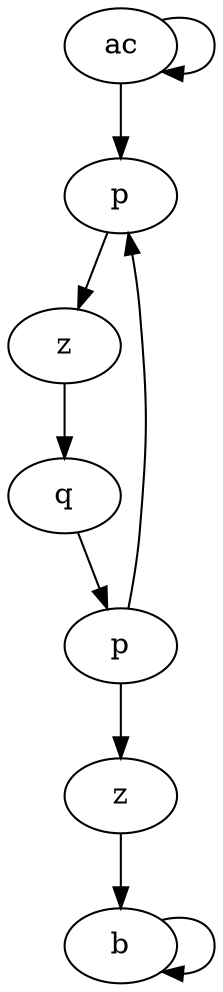 /* e.g. try this formula: ( ( Xa & F(z&XF(z&XFz)) ) & XX((q|(pUz))UGb) ) */
digraph G {
  0 [label="ac"];
  1 [label="p"];
  2 [label="z"];
  3 [label="q"];
  4 [label="p"];
  5 [label="z"];
  6 [label="b"];
  0 -> 0, 1;
  1 -> 2 -> 3 -> 4;
  4 -> 1, 5;
  5 -> 6;
  6 -> 6;
}
